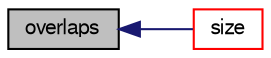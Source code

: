 digraph "overlaps"
{
  bgcolor="transparent";
  edge [fontname="FreeSans",fontsize="10",labelfontname="FreeSans",labelfontsize="10"];
  node [fontname="FreeSans",fontsize="10",shape=record];
  rankdir="LR";
  Node1732 [label="overlaps",height=0.2,width=0.4,color="black", fillcolor="grey75", style="filled", fontcolor="black"];
  Node1732 -> Node1733 [dir="back",color="midnightblue",fontsize="10",style="solid",fontname="FreeSans"];
  Node1733 [label="size",height=0.2,width=0.4,color="red",URL="$a25258.html#a03bc1200aac252c4d3e18657d700b71c",tooltip="Range of local indices that can be returned. "];
}
